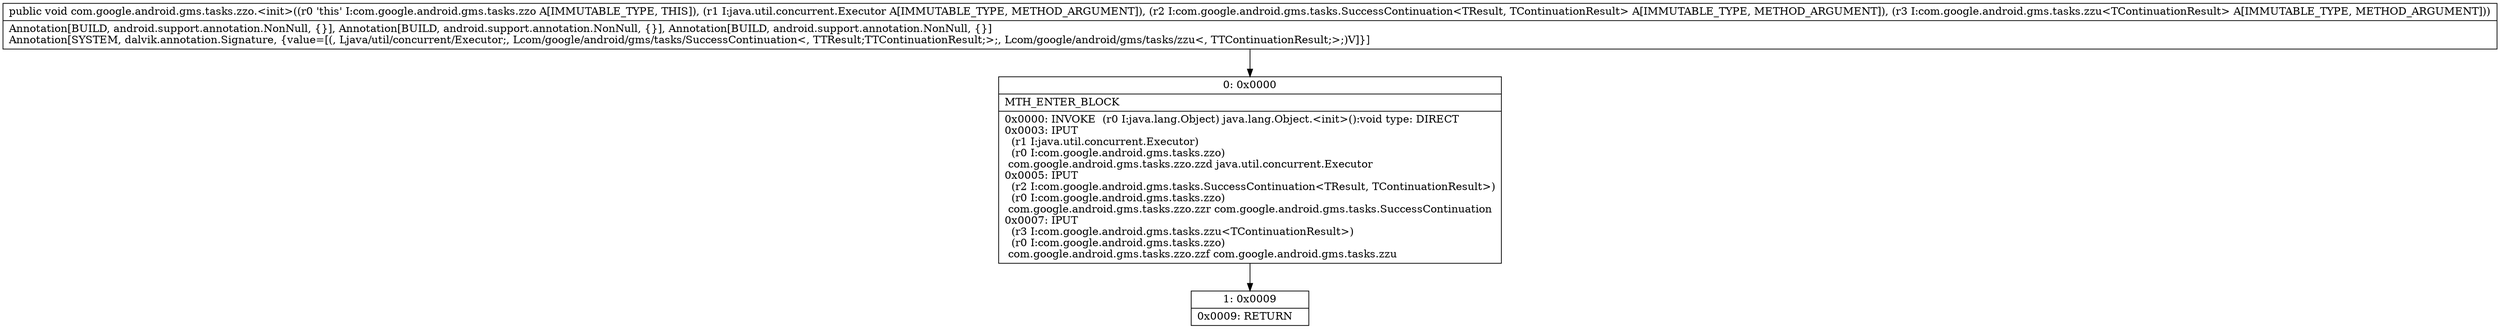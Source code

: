 digraph "CFG forcom.google.android.gms.tasks.zzo.\<init\>(Ljava\/util\/concurrent\/Executor;Lcom\/google\/android\/gms\/tasks\/SuccessContinuation;Lcom\/google\/android\/gms\/tasks\/zzu;)V" {
Node_0 [shape=record,label="{0\:\ 0x0000|MTH_ENTER_BLOCK\l|0x0000: INVOKE  (r0 I:java.lang.Object) java.lang.Object.\<init\>():void type: DIRECT \l0x0003: IPUT  \l  (r1 I:java.util.concurrent.Executor)\l  (r0 I:com.google.android.gms.tasks.zzo)\l com.google.android.gms.tasks.zzo.zzd java.util.concurrent.Executor \l0x0005: IPUT  \l  (r2 I:com.google.android.gms.tasks.SuccessContinuation\<TResult, TContinuationResult\>)\l  (r0 I:com.google.android.gms.tasks.zzo)\l com.google.android.gms.tasks.zzo.zzr com.google.android.gms.tasks.SuccessContinuation \l0x0007: IPUT  \l  (r3 I:com.google.android.gms.tasks.zzu\<TContinuationResult\>)\l  (r0 I:com.google.android.gms.tasks.zzo)\l com.google.android.gms.tasks.zzo.zzf com.google.android.gms.tasks.zzu \l}"];
Node_1 [shape=record,label="{1\:\ 0x0009|0x0009: RETURN   \l}"];
MethodNode[shape=record,label="{public void com.google.android.gms.tasks.zzo.\<init\>((r0 'this' I:com.google.android.gms.tasks.zzo A[IMMUTABLE_TYPE, THIS]), (r1 I:java.util.concurrent.Executor A[IMMUTABLE_TYPE, METHOD_ARGUMENT]), (r2 I:com.google.android.gms.tasks.SuccessContinuation\<TResult, TContinuationResult\> A[IMMUTABLE_TYPE, METHOD_ARGUMENT]), (r3 I:com.google.android.gms.tasks.zzu\<TContinuationResult\> A[IMMUTABLE_TYPE, METHOD_ARGUMENT]))  | Annotation[BUILD, android.support.annotation.NonNull, \{\}], Annotation[BUILD, android.support.annotation.NonNull, \{\}], Annotation[BUILD, android.support.annotation.NonNull, \{\}]\lAnnotation[SYSTEM, dalvik.annotation.Signature, \{value=[(, Ljava\/util\/concurrent\/Executor;, Lcom\/google\/android\/gms\/tasks\/SuccessContinuation\<, TTResult;TTContinuationResult;\>;, Lcom\/google\/android\/gms\/tasks\/zzu\<, TTContinuationResult;\>;)V]\}]\l}"];
MethodNode -> Node_0;
Node_0 -> Node_1;
}

